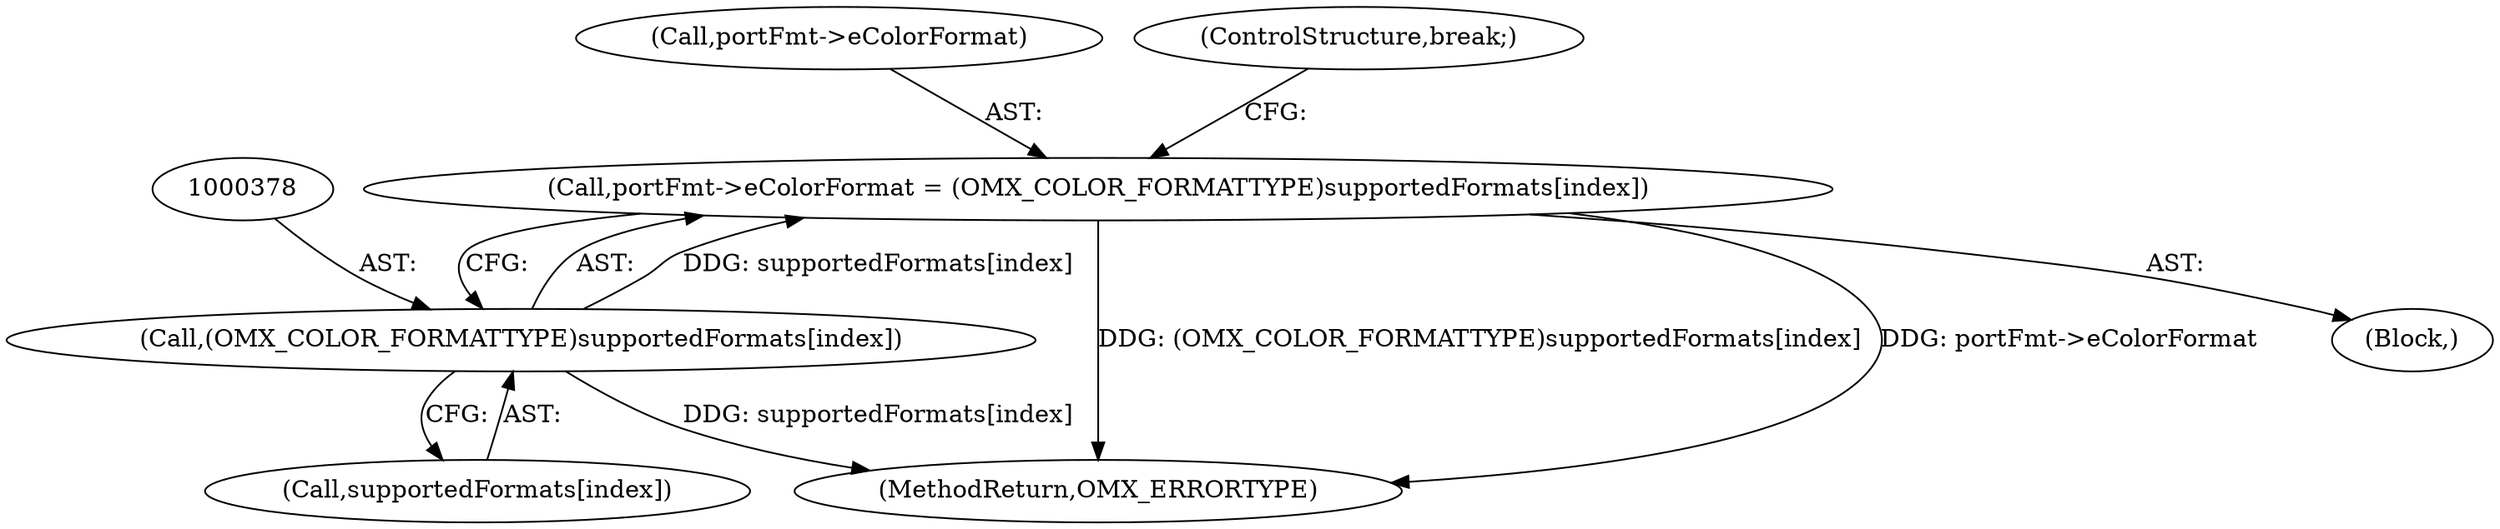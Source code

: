 digraph "0_Android_560ccdb509a7b86186fac0fce1b25bd9a3e6a6e8_5@pointer" {
"1000373" [label="(Call,portFmt->eColorFormat = (OMX_COLOR_FORMATTYPE)supportedFormats[index])"];
"1000377" [label="(Call,(OMX_COLOR_FORMATTYPE)supportedFormats[index])"];
"1000374" [label="(Call,portFmt->eColorFormat)"];
"1001444" [label="(MethodReturn,OMX_ERRORTYPE)"];
"1000405" [label="(ControlStructure,break;)"];
"1000373" [label="(Call,portFmt->eColorFormat = (OMX_COLOR_FORMATTYPE)supportedFormats[index])"];
"1000361" [label="(Block,)"];
"1000377" [label="(Call,(OMX_COLOR_FORMATTYPE)supportedFormats[index])"];
"1000379" [label="(Call,supportedFormats[index])"];
"1000373" -> "1000361"  [label="AST: "];
"1000373" -> "1000377"  [label="CFG: "];
"1000374" -> "1000373"  [label="AST: "];
"1000377" -> "1000373"  [label="AST: "];
"1000405" -> "1000373"  [label="CFG: "];
"1000373" -> "1001444"  [label="DDG: (OMX_COLOR_FORMATTYPE)supportedFormats[index]"];
"1000373" -> "1001444"  [label="DDG: portFmt->eColorFormat"];
"1000377" -> "1000373"  [label="DDG: supportedFormats[index]"];
"1000377" -> "1000379"  [label="CFG: "];
"1000378" -> "1000377"  [label="AST: "];
"1000379" -> "1000377"  [label="AST: "];
"1000377" -> "1001444"  [label="DDG: supportedFormats[index]"];
}
